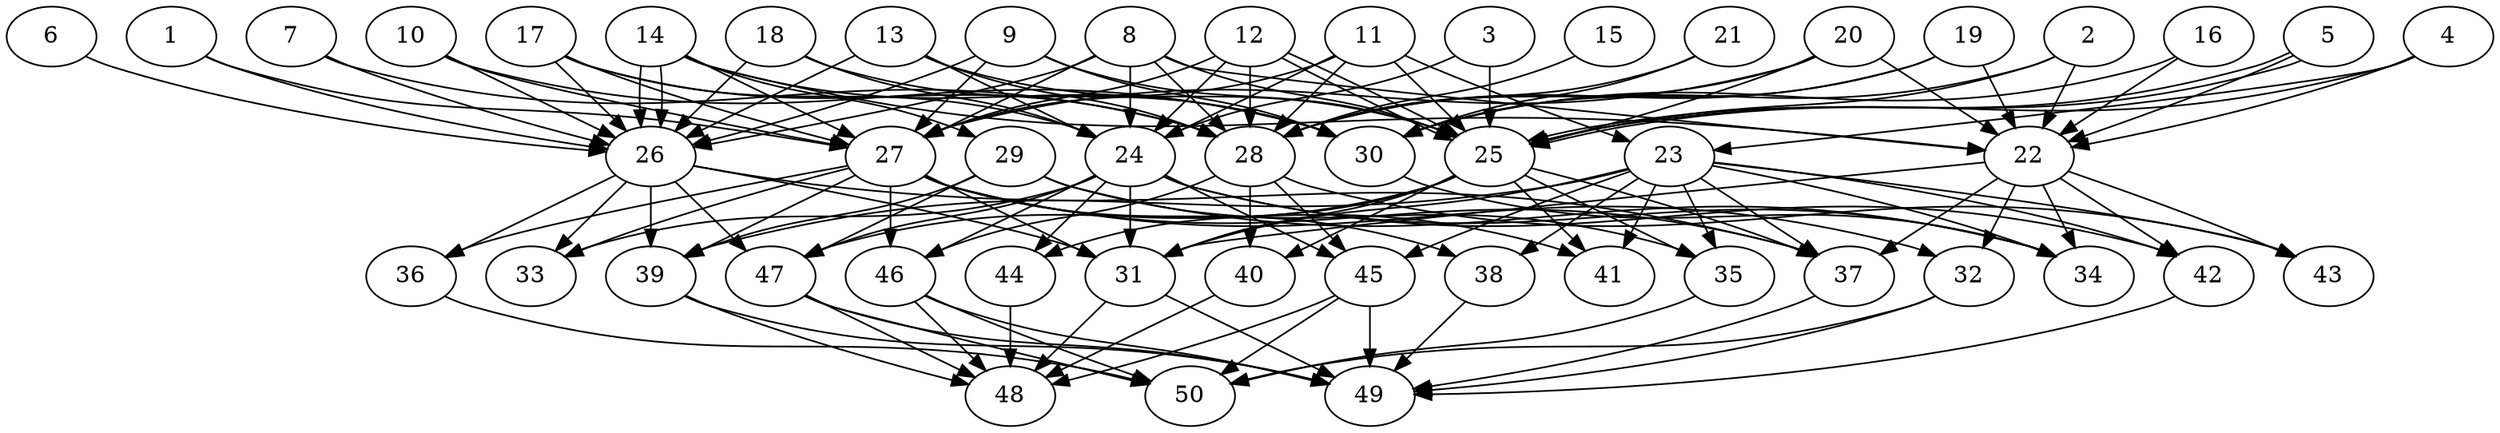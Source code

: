 // DAG automatically generated by daggen at Thu Oct  3 14:07:58 2019
// ./daggen --dot -n 50 --ccr 0.4 --fat 0.7 --regular 0.5 --density 0.6 --mindata 5242880 --maxdata 52428800 
digraph G {
  1 [size="115906560", alpha="0.08", expect_size="46362624"] 
  1 -> 26 [size ="46362624"]
  1 -> 27 [size ="46362624"]
  2 [size="26188800", alpha="0.07", expect_size="10475520"] 
  2 -> 22 [size ="10475520"]
  2 -> 25 [size ="10475520"]
  2 -> 30 [size ="10475520"]
  3 [size="86225920", alpha="0.17", expect_size="34490368"] 
  3 -> 24 [size ="34490368"]
  3 -> 25 [size ="34490368"]
  4 [size="117076480", alpha="0.01", expect_size="46830592"] 
  4 -> 22 [size ="46830592"]
  4 -> 23 [size ="46830592"]
  4 -> 25 [size ="46830592"]
  5 [size="71393280", alpha="0.11", expect_size="28557312"] 
  5 -> 22 [size ="28557312"]
  5 -> 25 [size ="28557312"]
  5 -> 25 [size ="28557312"]
  6 [size="47180800", alpha="0.15", expect_size="18872320"] 
  6 -> 26 [size ="18872320"]
  7 [size="91824640", alpha="0.01", expect_size="36729856"] 
  7 -> 26 [size ="36729856"]
  7 -> 28 [size ="36729856"]
  8 [size="119073280", alpha="0.04", expect_size="47629312"] 
  8 -> 22 [size ="47629312"]
  8 -> 24 [size ="47629312"]
  8 -> 25 [size ="47629312"]
  8 -> 26 [size ="47629312"]
  8 -> 27 [size ="47629312"]
  8 -> 28 [size ="47629312"]
  9 [size="55802880", alpha="0.13", expect_size="22321152"] 
  9 -> 25 [size ="22321152"]
  9 -> 26 [size ="22321152"]
  9 -> 27 [size ="22321152"]
  9 -> 30 [size ="22321152"]
  10 [size="46430720", alpha="0.06", expect_size="18572288"] 
  10 -> 26 [size ="18572288"]
  10 -> 27 [size ="18572288"]
  10 -> 30 [size ="18572288"]
  11 [size="55534080", alpha="0.07", expect_size="22213632"] 
  11 -> 23 [size ="22213632"]
  11 -> 24 [size ="22213632"]
  11 -> 25 [size ="22213632"]
  11 -> 27 [size ="22213632"]
  11 -> 28 [size ="22213632"]
  12 [size="105008640", alpha="0.14", expect_size="42003456"] 
  12 -> 24 [size ="42003456"]
  12 -> 25 [size ="42003456"]
  12 -> 25 [size ="42003456"]
  12 -> 27 [size ="42003456"]
  12 -> 28 [size ="42003456"]
  13 [size="28887040", alpha="0.03", expect_size="11554816"] 
  13 -> 24 [size ="11554816"]
  13 -> 25 [size ="11554816"]
  13 -> 26 [size ="11554816"]
  13 -> 28 [size ="11554816"]
  14 [size="127984640", alpha="0.14", expect_size="51193856"] 
  14 -> 22 [size ="51193856"]
  14 -> 26 [size ="51193856"]
  14 -> 26 [size ="51193856"]
  14 -> 27 [size ="51193856"]
  14 -> 29 [size ="51193856"]
  14 -> 30 [size ="51193856"]
  15 [size="15823360", alpha="0.06", expect_size="6329344"] 
  15 -> 28 [size ="6329344"]
  16 [size="81082880", alpha="0.17", expect_size="32433152"] 
  16 -> 22 [size ="32433152"]
  16 -> 30 [size ="32433152"]
  17 [size="54464000", alpha="0.08", expect_size="21785600"] 
  17 -> 24 [size ="21785600"]
  17 -> 26 [size ="21785600"]
  17 -> 27 [size ="21785600"]
  17 -> 28 [size ="21785600"]
  18 [size="63175680", alpha="0.20", expect_size="25270272"] 
  18 -> 24 [size ="25270272"]
  18 -> 26 [size ="25270272"]
  18 -> 30 [size ="25270272"]
  19 [size="85606400", alpha="0.08", expect_size="34242560"] 
  19 -> 22 [size ="34242560"]
  19 -> 28 [size ="34242560"]
  19 -> 30 [size ="34242560"]
  20 [size="43281920", alpha="0.18", expect_size="17312768"] 
  20 -> 22 [size ="17312768"]
  20 -> 25 [size ="17312768"]
  20 -> 27 [size ="17312768"]
  20 -> 28 [size ="17312768"]
  21 [size="79183360", alpha="0.07", expect_size="31673344"] 
  21 -> 28 [size ="31673344"]
  21 -> 30 [size ="31673344"]
  22 [size="120599040", alpha="0.17", expect_size="48239616"] 
  22 -> 31 [size ="48239616"]
  22 -> 32 [size ="48239616"]
  22 -> 34 [size ="48239616"]
  22 -> 37 [size ="48239616"]
  22 -> 42 [size ="48239616"]
  22 -> 43 [size ="48239616"]
  23 [size="83804160", alpha="0.00", expect_size="33521664"] 
  23 -> 31 [size ="33521664"]
  23 -> 34 [size ="33521664"]
  23 -> 35 [size ="33521664"]
  23 -> 37 [size ="33521664"]
  23 -> 38 [size ="33521664"]
  23 -> 39 [size ="33521664"]
  23 -> 41 [size ="33521664"]
  23 -> 42 [size ="33521664"]
  23 -> 43 [size ="33521664"]
  23 -> 45 [size ="33521664"]
  24 [size="99031040", alpha="0.01", expect_size="39612416"] 
  24 -> 31 [size ="39612416"]
  24 -> 33 [size ="39612416"]
  24 -> 34 [size ="39612416"]
  24 -> 42 [size ="39612416"]
  24 -> 44 [size ="39612416"]
  24 -> 45 [size ="39612416"]
  24 -> 46 [size ="39612416"]
  24 -> 47 [size ="39612416"]
  25 [size="64957440", alpha="0.11", expect_size="25982976"] 
  25 -> 31 [size ="25982976"]
  25 -> 35 [size ="25982976"]
  25 -> 37 [size ="25982976"]
  25 -> 40 [size ="25982976"]
  25 -> 41 [size ="25982976"]
  25 -> 44 [size ="25982976"]
  25 -> 47 [size ="25982976"]
  26 [size="99619840", alpha="0.07", expect_size="39847936"] 
  26 -> 31 [size ="39847936"]
  26 -> 33 [size ="39847936"]
  26 -> 36 [size ="39847936"]
  26 -> 37 [size ="39847936"]
  26 -> 39 [size ="39847936"]
  26 -> 47 [size ="39847936"]
  27 [size="80304640", alpha="0.17", expect_size="32121856"] 
  27 -> 31 [size ="32121856"]
  27 -> 32 [size ="32121856"]
  27 -> 33 [size ="32121856"]
  27 -> 36 [size ="32121856"]
  27 -> 37 [size ="32121856"]
  27 -> 38 [size ="32121856"]
  27 -> 39 [size ="32121856"]
  27 -> 41 [size ="32121856"]
  27 -> 46 [size ="32121856"]
  28 [size="128704000", alpha="0.04", expect_size="51481600"] 
  28 -> 40 [size ="51481600"]
  28 -> 43 [size ="51481600"]
  28 -> 45 [size ="51481600"]
  28 -> 46 [size ="51481600"]
  29 [size="125977600", alpha="0.19", expect_size="50391040"] 
  29 -> 34 [size ="50391040"]
  29 -> 35 [size ="50391040"]
  29 -> 39 [size ="50391040"]
  29 -> 47 [size ="50391040"]
  30 [size="52682240", alpha="0.19", expect_size="21072896"] 
  30 -> 34 [size ="21072896"]
  31 [size="43463680", alpha="0.07", expect_size="17385472"] 
  31 -> 48 [size ="17385472"]
  31 -> 49 [size ="17385472"]
  32 [size="83156480", alpha="0.10", expect_size="33262592"] 
  32 -> 49 [size ="33262592"]
  32 -> 50 [size ="33262592"]
  33 [size="66877440", alpha="0.16", expect_size="26750976"] 
  34 [size="67745280", alpha="0.01", expect_size="27098112"] 
  35 [size="71767040", alpha="0.07", expect_size="28706816"] 
  35 -> 50 [size ="28706816"]
  36 [size="19266560", alpha="0.04", expect_size="7706624"] 
  36 -> 50 [size ="7706624"]
  37 [size="62279680", alpha="0.09", expect_size="24911872"] 
  37 -> 49 [size ="24911872"]
  38 [size="43596800", alpha="0.02", expect_size="17438720"] 
  38 -> 49 [size ="17438720"]
  39 [size="69184000", alpha="0.07", expect_size="27673600"] 
  39 -> 48 [size ="27673600"]
  39 -> 49 [size ="27673600"]
  40 [size="63777280", alpha="0.17", expect_size="25510912"] 
  40 -> 48 [size ="25510912"]
  41 [size="60695040", alpha="0.18", expect_size="24278016"] 
  42 [size="102366720", alpha="0.18", expect_size="40946688"] 
  42 -> 49 [size ="40946688"]
  43 [size="44766720", alpha="0.10", expect_size="17906688"] 
  44 [size="21639680", alpha="0.16", expect_size="8655872"] 
  44 -> 48 [size ="8655872"]
  45 [size="29898240", alpha="0.11", expect_size="11959296"] 
  45 -> 48 [size ="11959296"]
  45 -> 49 [size ="11959296"]
  45 -> 50 [size ="11959296"]
  46 [size="72261120", alpha="0.00", expect_size="28904448"] 
  46 -> 48 [size ="28904448"]
  46 -> 49 [size ="28904448"]
  46 -> 50 [size ="28904448"]
  47 [size="98736640", alpha="0.02", expect_size="39494656"] 
  47 -> 48 [size ="39494656"]
  47 -> 49 [size ="39494656"]
  47 -> 50 [size ="39494656"]
  48 [size="32716800", alpha="0.02", expect_size="13086720"] 
  49 [size="42240000", alpha="0.02", expect_size="16896000"] 
  50 [size="81840640", alpha="0.08", expect_size="32736256"] 
}
